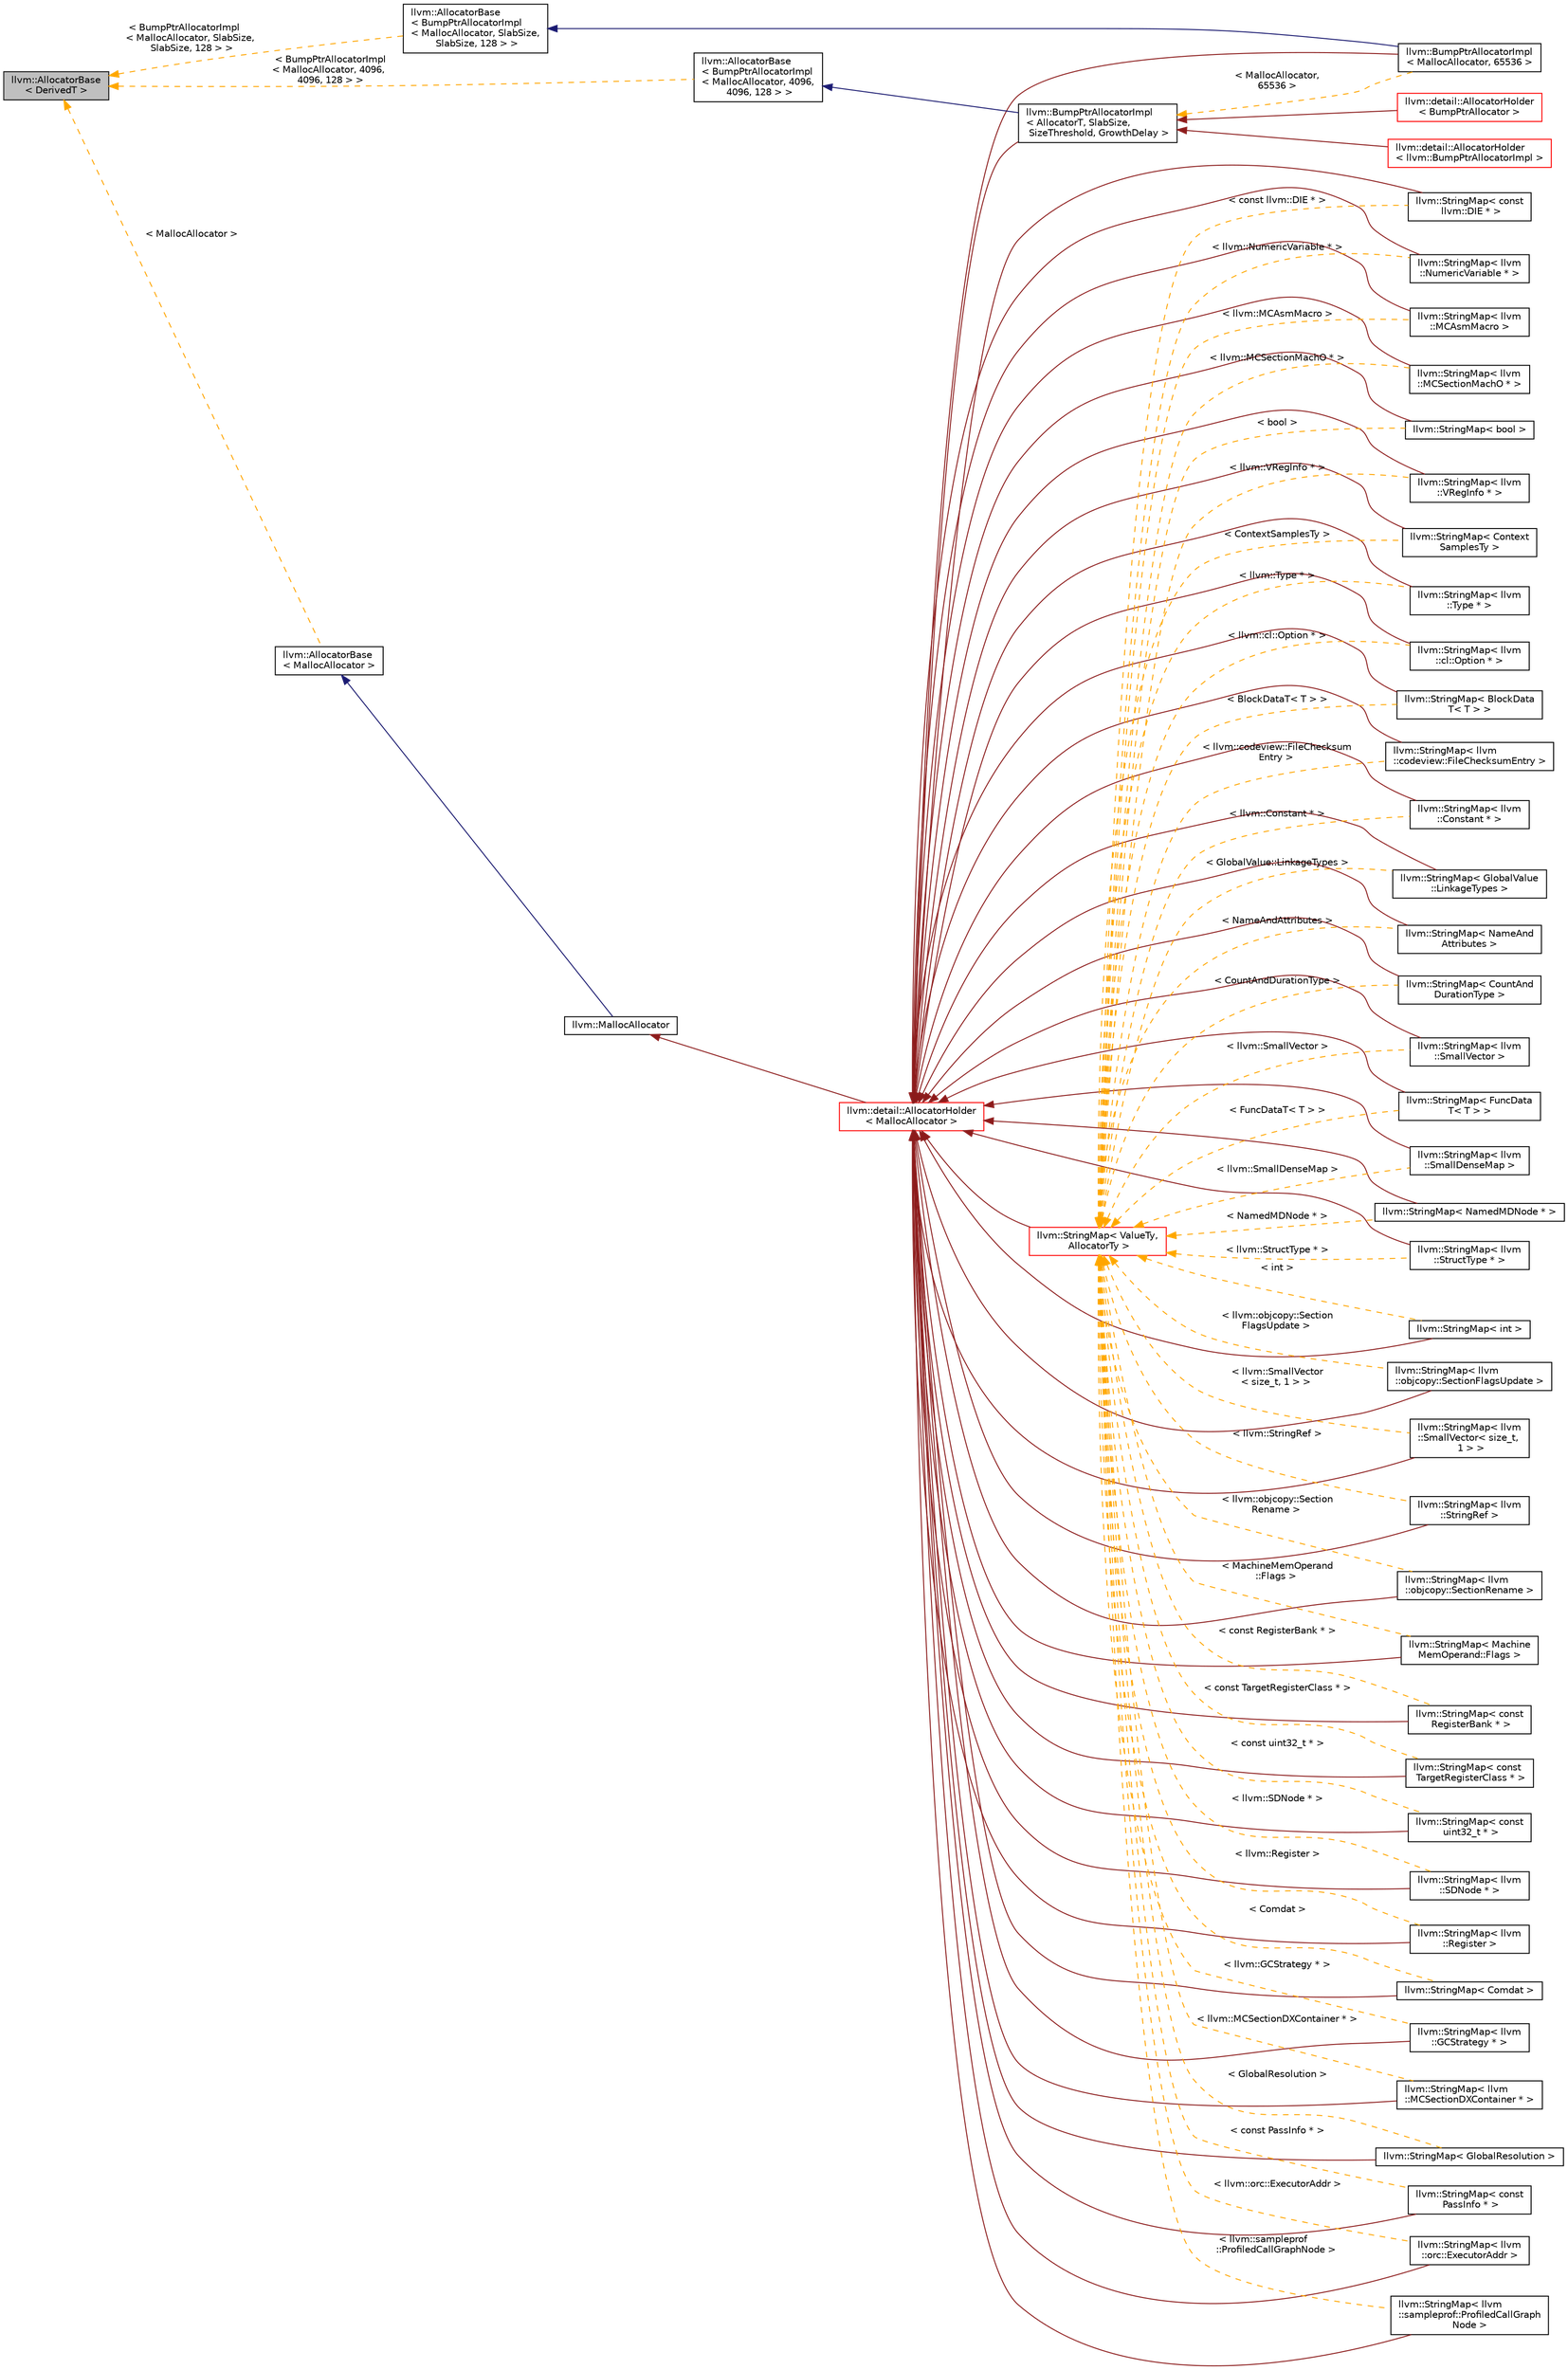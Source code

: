 digraph "llvm::AllocatorBase&lt; DerivedT &gt;"
{
 // LATEX_PDF_SIZE
  bgcolor="transparent";
  edge [fontname="Helvetica",fontsize="10",labelfontname="Helvetica",labelfontsize="10"];
  node [fontname="Helvetica",fontsize="10",shape=record];
  rankdir="LR";
  Node1 [label="llvm::AllocatorBase\l\< DerivedT \>",height=0.2,width=0.4,color="black", fillcolor="grey75", style="filled", fontcolor="black",tooltip="CRTP base class providing obvious overloads for the core Allocate() methods of LLVM-style allocators."];
  Node1 -> Node2 [dir="back",color="orange",fontsize="10",style="dashed",label=" \< BumpPtrAllocatorImpl\l\< MallocAllocator, SlabSize,\l SlabSize, 128 \> \>" ,fontname="Helvetica"];
  Node2 [label="llvm::AllocatorBase\l\< BumpPtrAllocatorImpl\l\< MallocAllocator, SlabSize,\l SlabSize, 128 \> \>",height=0.2,width=0.4,color="black",URL="$classllvm_1_1AllocatorBase.html",tooltip=" "];
  Node2 -> Node3 [dir="back",color="midnightblue",fontsize="10",style="solid",fontname="Helvetica"];
  Node3 [label="llvm::BumpPtrAllocatorImpl\l\< MallocAllocator, 65536 \>",height=0.2,width=0.4,color="black",URL="$classllvm_1_1BumpPtrAllocatorImpl.html",tooltip=" "];
  Node1 -> Node4 [dir="back",color="orange",fontsize="10",style="dashed",label=" \< MallocAllocator \>" ,fontname="Helvetica"];
  Node4 [label="llvm::AllocatorBase\l\< MallocAllocator \>",height=0.2,width=0.4,color="black",URL="$classllvm_1_1AllocatorBase.html",tooltip=" "];
  Node4 -> Node5 [dir="back",color="midnightblue",fontsize="10",style="solid",fontname="Helvetica"];
  Node5 [label="llvm::MallocAllocator",height=0.2,width=0.4,color="black",URL="$classllvm_1_1MallocAllocator.html",tooltip=" "];
  Node5 -> Node6 [dir="back",color="firebrick4",fontsize="10",style="solid",fontname="Helvetica"];
  Node6 [label="llvm::detail::AllocatorHolder\l\< MallocAllocator \>",height=0.2,width=0.4,color="red",URL="$classllvm_1_1detail_1_1AllocatorHolder.html",tooltip=" "];
  Node6 -> Node3 [dir="back",color="firebrick4",fontsize="10",style="solid",fontname="Helvetica"];
  Node6 -> Node7 [dir="back",color="firebrick4",fontsize="10",style="solid",fontname="Helvetica"];
  Node7 [label="llvm::BumpPtrAllocatorImpl\l\< AllocatorT, SlabSize,\l SizeThreshold, GrowthDelay \>",height=0.2,width=0.4,color="black",URL="$classllvm_1_1BumpPtrAllocatorImpl.html",tooltip="Allocate memory in an ever growing pool, as if by bump-pointer."];
  Node7 -> Node8 [dir="back",color="firebrick4",fontsize="10",style="solid",fontname="Helvetica"];
  Node8 [label="llvm::detail::AllocatorHolder\l\< BumpPtrAllocator \>",height=0.2,width=0.4,color="red",URL="$classllvm_1_1detail_1_1AllocatorHolder.html",tooltip=" "];
  Node7 -> Node11 [dir="back",color="firebrick4",fontsize="10",style="solid",fontname="Helvetica"];
  Node11 [label="llvm::detail::AllocatorHolder\l\< llvm::BumpPtrAllocatorImpl \>",height=0.2,width=0.4,color="red",URL="$classllvm_1_1detail_1_1AllocatorHolder.html",tooltip=" "];
  Node7 -> Node3 [dir="back",color="orange",fontsize="10",style="dashed",label=" \< MallocAllocator,\l 65536 \>" ,fontname="Helvetica"];
  Node6 -> Node15 [dir="back",color="firebrick4",fontsize="10",style="solid",fontname="Helvetica"];
  Node15 [label="llvm::StringMap\< ValueTy,\l AllocatorTy \>",height=0.2,width=0.4,color="red",URL="$classllvm_1_1StringMap.html",tooltip="StringMap - This is an unconventional map that is specialized for handling keys that are \"strings\",..."];
  Node15 -> Node17 [dir="back",color="orange",fontsize="10",style="dashed",label=" \< llvm::NumericVariable * \>" ,fontname="Helvetica"];
  Node17 [label="llvm::StringMap\< llvm\l::NumericVariable * \>",height=0.2,width=0.4,color="black",URL="$classllvm_1_1StringMap.html",tooltip=" "];
  Node15 -> Node20 [dir="back",color="orange",fontsize="10",style="dashed",label=" \< llvm::VRegInfo * \>" ,fontname="Helvetica"];
  Node20 [label="llvm::StringMap\< llvm\l::VRegInfo * \>",height=0.2,width=0.4,color="black",URL="$classllvm_1_1StringMap.html",tooltip=" "];
  Node15 -> Node23 [dir="back",color="orange",fontsize="10",style="dashed",label=" \< llvm::cl::Option * \>" ,fontname="Helvetica"];
  Node23 [label="llvm::StringMap\< llvm\l::cl::Option * \>",height=0.2,width=0.4,color="black",URL="$classllvm_1_1StringMap.html",tooltip=" "];
  Node15 -> Node25 [dir="back",color="orange",fontsize="10",style="dashed",label=" \< llvm::Constant * \>" ,fontname="Helvetica"];
  Node25 [label="llvm::StringMap\< llvm\l::Constant * \>",height=0.2,width=0.4,color="black",URL="$classllvm_1_1StringMap.html",tooltip=" "];
  Node15 -> Node26 [dir="back",color="orange",fontsize="10",style="dashed",label=" \< llvm::SmallVector \>" ,fontname="Helvetica"];
  Node26 [label="llvm::StringMap\< llvm\l::SmallVector \>",height=0.2,width=0.4,color="black",URL="$classllvm_1_1StringMap.html",tooltip=" "];
  Node15 -> Node28 [dir="back",color="orange",fontsize="10",style="dashed",label=" \< llvm::StructType * \>" ,fontname="Helvetica"];
  Node28 [label="llvm::StringMap\< llvm\l::StructType * \>",height=0.2,width=0.4,color="black",URL="$classllvm_1_1StringMap.html",tooltip=" "];
  Node15 -> Node30 [dir="back",color="orange",fontsize="10",style="dashed",label=" \< const RegisterBank * \>" ,fontname="Helvetica"];
  Node30 [label="llvm::StringMap\< const\l RegisterBank * \>",height=0.2,width=0.4,color="black",URL="$classllvm_1_1StringMap.html",tooltip=" "];
  Node15 -> Node32 [dir="back",color="orange",fontsize="10",style="dashed",label=" \< llvm::Type * \>" ,fontname="Helvetica"];
  Node32 [label="llvm::StringMap\< llvm\l::Type * \>",height=0.2,width=0.4,color="black",URL="$classllvm_1_1StringMap.html",tooltip=" "];
  Node15 -> Node33 [dir="back",color="orange",fontsize="10",style="dashed",label=" \< BlockDataT\< T \> \>" ,fontname="Helvetica"];
  Node33 [label="llvm::StringMap\< BlockData\lT\< T \> \>",height=0.2,width=0.4,color="black",URL="$classllvm_1_1StringMap.html",tooltip=" "];
  Node15 -> Node36 [dir="back",color="orange",fontsize="10",style="dashed",label=" \< GlobalValue::LinkageTypes \>" ,fontname="Helvetica"];
  Node36 [label="llvm::StringMap\< GlobalValue\l::LinkageTypes \>",height=0.2,width=0.4,color="black",URL="$classllvm_1_1StringMap.html",tooltip=" "];
  Node15 -> Node38 [dir="back",color="orange",fontsize="10",style="dashed",label=" \< FuncDataT\< T \> \>" ,fontname="Helvetica"];
  Node38 [label="llvm::StringMap\< FuncData\lT\< T \> \>",height=0.2,width=0.4,color="black",URL="$classllvm_1_1StringMap.html",tooltip=" "];
  Node15 -> Node43 [dir="back",color="orange",fontsize="10",style="dashed",label=" \< int \>" ,fontname="Helvetica"];
  Node43 [label="llvm::StringMap\< int \>",height=0.2,width=0.4,color="black",URL="$classllvm_1_1StringMap.html",tooltip=" "];
  Node15 -> Node47 [dir="back",color="orange",fontsize="10",style="dashed",label=" \< const llvm::DIE * \>" ,fontname="Helvetica"];
  Node47 [label="llvm::StringMap\< const\l llvm::DIE * \>",height=0.2,width=0.4,color="black",URL="$classllvm_1_1StringMap.html",tooltip=" "];
  Node15 -> Node49 [dir="back",color="orange",fontsize="10",style="dashed",label=" \< llvm::MCSectionMachO * \>" ,fontname="Helvetica"];
  Node49 [label="llvm::StringMap\< llvm\l::MCSectionMachO * \>",height=0.2,width=0.4,color="black",URL="$classllvm_1_1StringMap.html",tooltip=" "];
  Node15 -> Node51 [dir="back",color="orange",fontsize="10",style="dashed",label=" \< ContextSamplesTy \>" ,fontname="Helvetica"];
  Node51 [label="llvm::StringMap\< Context\lSamplesTy \>",height=0.2,width=0.4,color="black",URL="$classllvm_1_1StringMap.html",tooltip=" "];
  Node15 -> Node55 [dir="back",color="orange",fontsize="10",style="dashed",label=" \< llvm::codeview::FileChecksum\lEntry \>" ,fontname="Helvetica"];
  Node55 [label="llvm::StringMap\< llvm\l::codeview::FileChecksumEntry \>",height=0.2,width=0.4,color="black",URL="$classllvm_1_1StringMap.html",tooltip=" "];
  Node15 -> Node56 [dir="back",color="orange",fontsize="10",style="dashed",label=" \< NameAndAttributes \>" ,fontname="Helvetica"];
  Node56 [label="llvm::StringMap\< NameAnd\lAttributes \>",height=0.2,width=0.4,color="black",URL="$classllvm_1_1StringMap.html",tooltip=" "];
  Node15 -> Node58 [dir="back",color="orange",fontsize="10",style="dashed",label=" \< llvm::SmallDenseMap \>" ,fontname="Helvetica"];
  Node58 [label="llvm::StringMap\< llvm\l::SmallDenseMap \>",height=0.2,width=0.4,color="black",URL="$classllvm_1_1StringMap.html",tooltip=" "];
  Node15 -> Node60 [dir="back",color="orange",fontsize="10",style="dashed",label=" \< GlobalResolution \>" ,fontname="Helvetica"];
  Node60 [label="llvm::StringMap\< GlobalResolution \>",height=0.2,width=0.4,color="black",URL="$classllvm_1_1StringMap.html",tooltip=" "];
  Node15 -> Node67 [dir="back",color="orange",fontsize="10",style="dashed",label=" \< llvm::orc::ExecutorAddr \>" ,fontname="Helvetica"];
  Node67 [label="llvm::StringMap\< llvm\l::orc::ExecutorAddr \>",height=0.2,width=0.4,color="black",URL="$classllvm_1_1StringMap.html",tooltip=" "];
  Node15 -> Node68 [dir="back",color="orange",fontsize="10",style="dashed",label=" \< llvm::sampleprof\l::ProfiledCallGraphNode \>" ,fontname="Helvetica"];
  Node68 [label="llvm::StringMap\< llvm\l::sampleprof::ProfiledCallGraph\lNode \>",height=0.2,width=0.4,color="black",URL="$classllvm_1_1StringMap.html",tooltip=" "];
  Node15 -> Node69 [dir="back",color="orange",fontsize="10",style="dashed",label=" \< llvm::SmallVector\l\< size_t, 1 \> \>" ,fontname="Helvetica"];
  Node69 [label="llvm::StringMap\< llvm\l::SmallVector\< size_t,\l 1 \> \>",height=0.2,width=0.4,color="black",URL="$classllvm_1_1StringMap.html",tooltip=" "];
  Node15 -> Node70 [dir="back",color="orange",fontsize="10",style="dashed",label=" \< llvm::objcopy::Section\lRename \>" ,fontname="Helvetica"];
  Node70 [label="llvm::StringMap\< llvm\l::objcopy::SectionRename \>",height=0.2,width=0.4,color="black",URL="$classllvm_1_1StringMap.html",tooltip=" "];
  Node15 -> Node71 [dir="back",color="orange",fontsize="10",style="dashed",label=" \< const TargetRegisterClass * \>" ,fontname="Helvetica"];
  Node71 [label="llvm::StringMap\< const\l TargetRegisterClass * \>",height=0.2,width=0.4,color="black",URL="$classllvm_1_1StringMap.html",tooltip=" "];
  Node15 -> Node74 [dir="back",color="orange",fontsize="10",style="dashed",label=" \< llvm::SDNode * \>" ,fontname="Helvetica"];
  Node74 [label="llvm::StringMap\< llvm\l::SDNode * \>",height=0.2,width=0.4,color="black",URL="$classllvm_1_1StringMap.html",tooltip=" "];
  Node15 -> Node78 [dir="back",color="orange",fontsize="10",style="dashed",label=" \< llvm::GCStrategy * \>" ,fontname="Helvetica"];
  Node78 [label="llvm::StringMap\< llvm\l::GCStrategy * \>",height=0.2,width=0.4,color="black",URL="$classllvm_1_1StringMap.html",tooltip=" "];
  Node15 -> Node79 [dir="back",color="orange",fontsize="10",style="dashed",label=" \< llvm::MCAsmMacro \>" ,fontname="Helvetica"];
  Node79 [label="llvm::StringMap\< llvm\l::MCAsmMacro \>",height=0.2,width=0.4,color="black",URL="$classllvm_1_1StringMap.html",tooltip=" "];
  Node15 -> Node81 [dir="back",color="orange",fontsize="10",style="dashed",label=" \< bool \>" ,fontname="Helvetica"];
  Node81 [label="llvm::StringMap\< bool \>",height=0.2,width=0.4,color="black",URL="$classllvm_1_1StringMap.html",tooltip=" "];
  Node15 -> Node86 [dir="back",color="orange",fontsize="10",style="dashed",label=" \< const uint32_t * \>" ,fontname="Helvetica"];
  Node86 [label="llvm::StringMap\< const\l uint32_t * \>",height=0.2,width=0.4,color="black",URL="$classllvm_1_1StringMap.html",tooltip=" "];
  Node15 -> Node87 [dir="back",color="orange",fontsize="10",style="dashed",label=" \< llvm::Register \>" ,fontname="Helvetica"];
  Node87 [label="llvm::StringMap\< llvm\l::Register \>",height=0.2,width=0.4,color="black",URL="$classllvm_1_1StringMap.html",tooltip=" "];
  Node15 -> Node88 [dir="back",color="orange",fontsize="10",style="dashed",label=" \< Comdat \>" ,fontname="Helvetica"];
  Node88 [label="llvm::StringMap\< Comdat \>",height=0.2,width=0.4,color="black",URL="$classllvm_1_1StringMap.html",tooltip=" "];
  Node15 -> Node90 [dir="back",color="orange",fontsize="10",style="dashed",label=" \< llvm::MCSectionDXContainer * \>" ,fontname="Helvetica"];
  Node90 [label="llvm::StringMap\< llvm\l::MCSectionDXContainer * \>",height=0.2,width=0.4,color="black",URL="$classllvm_1_1StringMap.html",tooltip=" "];
  Node15 -> Node91 [dir="back",color="orange",fontsize="10",style="dashed",label=" \< const PassInfo * \>" ,fontname="Helvetica"];
  Node91 [label="llvm::StringMap\< const\l PassInfo * \>",height=0.2,width=0.4,color="black",URL="$classllvm_1_1StringMap.html",tooltip=" "];
  Node15 -> Node93 [dir="back",color="orange",fontsize="10",style="dashed",label=" \< llvm::objcopy::Section\lFlagsUpdate \>" ,fontname="Helvetica"];
  Node93 [label="llvm::StringMap\< llvm\l::objcopy::SectionFlagsUpdate \>",height=0.2,width=0.4,color="black",URL="$classllvm_1_1StringMap.html",tooltip=" "];
  Node15 -> Node94 [dir="back",color="orange",fontsize="10",style="dashed",label=" \< llvm::StringRef \>" ,fontname="Helvetica"];
  Node94 [label="llvm::StringMap\< llvm\l::StringRef \>",height=0.2,width=0.4,color="black",URL="$classllvm_1_1StringMap.html",tooltip=" "];
  Node15 -> Node95 [dir="back",color="orange",fontsize="10",style="dashed",label=" \< MachineMemOperand\l::Flags \>" ,fontname="Helvetica"];
  Node95 [label="llvm::StringMap\< Machine\lMemOperand::Flags \>",height=0.2,width=0.4,color="black",URL="$classllvm_1_1StringMap.html",tooltip=" "];
  Node15 -> Node98 [dir="back",color="orange",fontsize="10",style="dashed",label=" \< CountAndDurationType \>" ,fontname="Helvetica"];
  Node98 [label="llvm::StringMap\< CountAnd\lDurationType \>",height=0.2,width=0.4,color="black",URL="$classllvm_1_1StringMap.html",tooltip=" "];
  Node15 -> Node105 [dir="back",color="orange",fontsize="10",style="dashed",label=" \< NamedMDNode * \>" ,fontname="Helvetica"];
  Node105 [label="llvm::StringMap\< NamedMDNode * \>",height=0.2,width=0.4,color="black",URL="$classllvm_1_1StringMap.html",tooltip=" "];
  Node6 -> Node33 [dir="back",color="firebrick4",fontsize="10",style="solid",fontname="Helvetica"];
  Node6 -> Node81 [dir="back",color="firebrick4",fontsize="10",style="solid",fontname="Helvetica"];
  Node6 -> Node88 [dir="back",color="firebrick4",fontsize="10",style="solid",fontname="Helvetica"];
  Node6 -> Node47 [dir="back",color="firebrick4",fontsize="10",style="solid",fontname="Helvetica"];
  Node6 -> Node91 [dir="back",color="firebrick4",fontsize="10",style="solid",fontname="Helvetica"];
  Node6 -> Node30 [dir="back",color="firebrick4",fontsize="10",style="solid",fontname="Helvetica"];
  Node6 -> Node71 [dir="back",color="firebrick4",fontsize="10",style="solid",fontname="Helvetica"];
  Node6 -> Node86 [dir="back",color="firebrick4",fontsize="10",style="solid",fontname="Helvetica"];
  Node6 -> Node51 [dir="back",color="firebrick4",fontsize="10",style="solid",fontname="Helvetica"];
  Node6 -> Node98 [dir="back",color="firebrick4",fontsize="10",style="solid",fontname="Helvetica"];
  Node6 -> Node38 [dir="back",color="firebrick4",fontsize="10",style="solid",fontname="Helvetica"];
  Node6 -> Node60 [dir="back",color="firebrick4",fontsize="10",style="solid",fontname="Helvetica"];
  Node6 -> Node36 [dir="back",color="firebrick4",fontsize="10",style="solid",fontname="Helvetica"];
  Node6 -> Node43 [dir="back",color="firebrick4",fontsize="10",style="solid",fontname="Helvetica"];
  Node6 -> Node23 [dir="back",color="firebrick4",fontsize="10",style="solid",fontname="Helvetica"];
  Node6 -> Node55 [dir="back",color="firebrick4",fontsize="10",style="solid",fontname="Helvetica"];
  Node6 -> Node25 [dir="back",color="firebrick4",fontsize="10",style="solid",fontname="Helvetica"];
  Node6 -> Node78 [dir="back",color="firebrick4",fontsize="10",style="solid",fontname="Helvetica"];
  Node6 -> Node79 [dir="back",color="firebrick4",fontsize="10",style="solid",fontname="Helvetica"];
  Node6 -> Node90 [dir="back",color="firebrick4",fontsize="10",style="solid",fontname="Helvetica"];
  Node6 -> Node49 [dir="back",color="firebrick4",fontsize="10",style="solid",fontname="Helvetica"];
  Node6 -> Node17 [dir="back",color="firebrick4",fontsize="10",style="solid",fontname="Helvetica"];
  Node6 -> Node93 [dir="back",color="firebrick4",fontsize="10",style="solid",fontname="Helvetica"];
  Node6 -> Node70 [dir="back",color="firebrick4",fontsize="10",style="solid",fontname="Helvetica"];
  Node6 -> Node67 [dir="back",color="firebrick4",fontsize="10",style="solid",fontname="Helvetica"];
  Node6 -> Node87 [dir="back",color="firebrick4",fontsize="10",style="solid",fontname="Helvetica"];
  Node6 -> Node68 [dir="back",color="firebrick4",fontsize="10",style="solid",fontname="Helvetica"];
  Node6 -> Node74 [dir="back",color="firebrick4",fontsize="10",style="solid",fontname="Helvetica"];
  Node6 -> Node58 [dir="back",color="firebrick4",fontsize="10",style="solid",fontname="Helvetica"];
  Node6 -> Node26 [dir="back",color="firebrick4",fontsize="10",style="solid",fontname="Helvetica"];
  Node6 -> Node69 [dir="back",color="firebrick4",fontsize="10",style="solid",fontname="Helvetica"];
  Node6 -> Node94 [dir="back",color="firebrick4",fontsize="10",style="solid",fontname="Helvetica"];
  Node6 -> Node28 [dir="back",color="firebrick4",fontsize="10",style="solid",fontname="Helvetica"];
  Node6 -> Node32 [dir="back",color="firebrick4",fontsize="10",style="solid",fontname="Helvetica"];
  Node6 -> Node20 [dir="back",color="firebrick4",fontsize="10",style="solid",fontname="Helvetica"];
  Node6 -> Node95 [dir="back",color="firebrick4",fontsize="10",style="solid",fontname="Helvetica"];
  Node6 -> Node56 [dir="back",color="firebrick4",fontsize="10",style="solid",fontname="Helvetica"];
  Node6 -> Node105 [dir="back",color="firebrick4",fontsize="10",style="solid",fontname="Helvetica"];
  Node1 -> Node108 [dir="back",color="orange",fontsize="10",style="dashed",label=" \< BumpPtrAllocatorImpl\l\< MallocAllocator, 4096,\l 4096, 128 \> \>" ,fontname="Helvetica"];
  Node108 [label="llvm::AllocatorBase\l\< BumpPtrAllocatorImpl\l\< MallocAllocator, 4096,\l 4096, 128 \> \>",height=0.2,width=0.4,color="black",URL="$classllvm_1_1AllocatorBase.html",tooltip=" "];
  Node108 -> Node7 [dir="back",color="midnightblue",fontsize="10",style="solid",fontname="Helvetica"];
}

